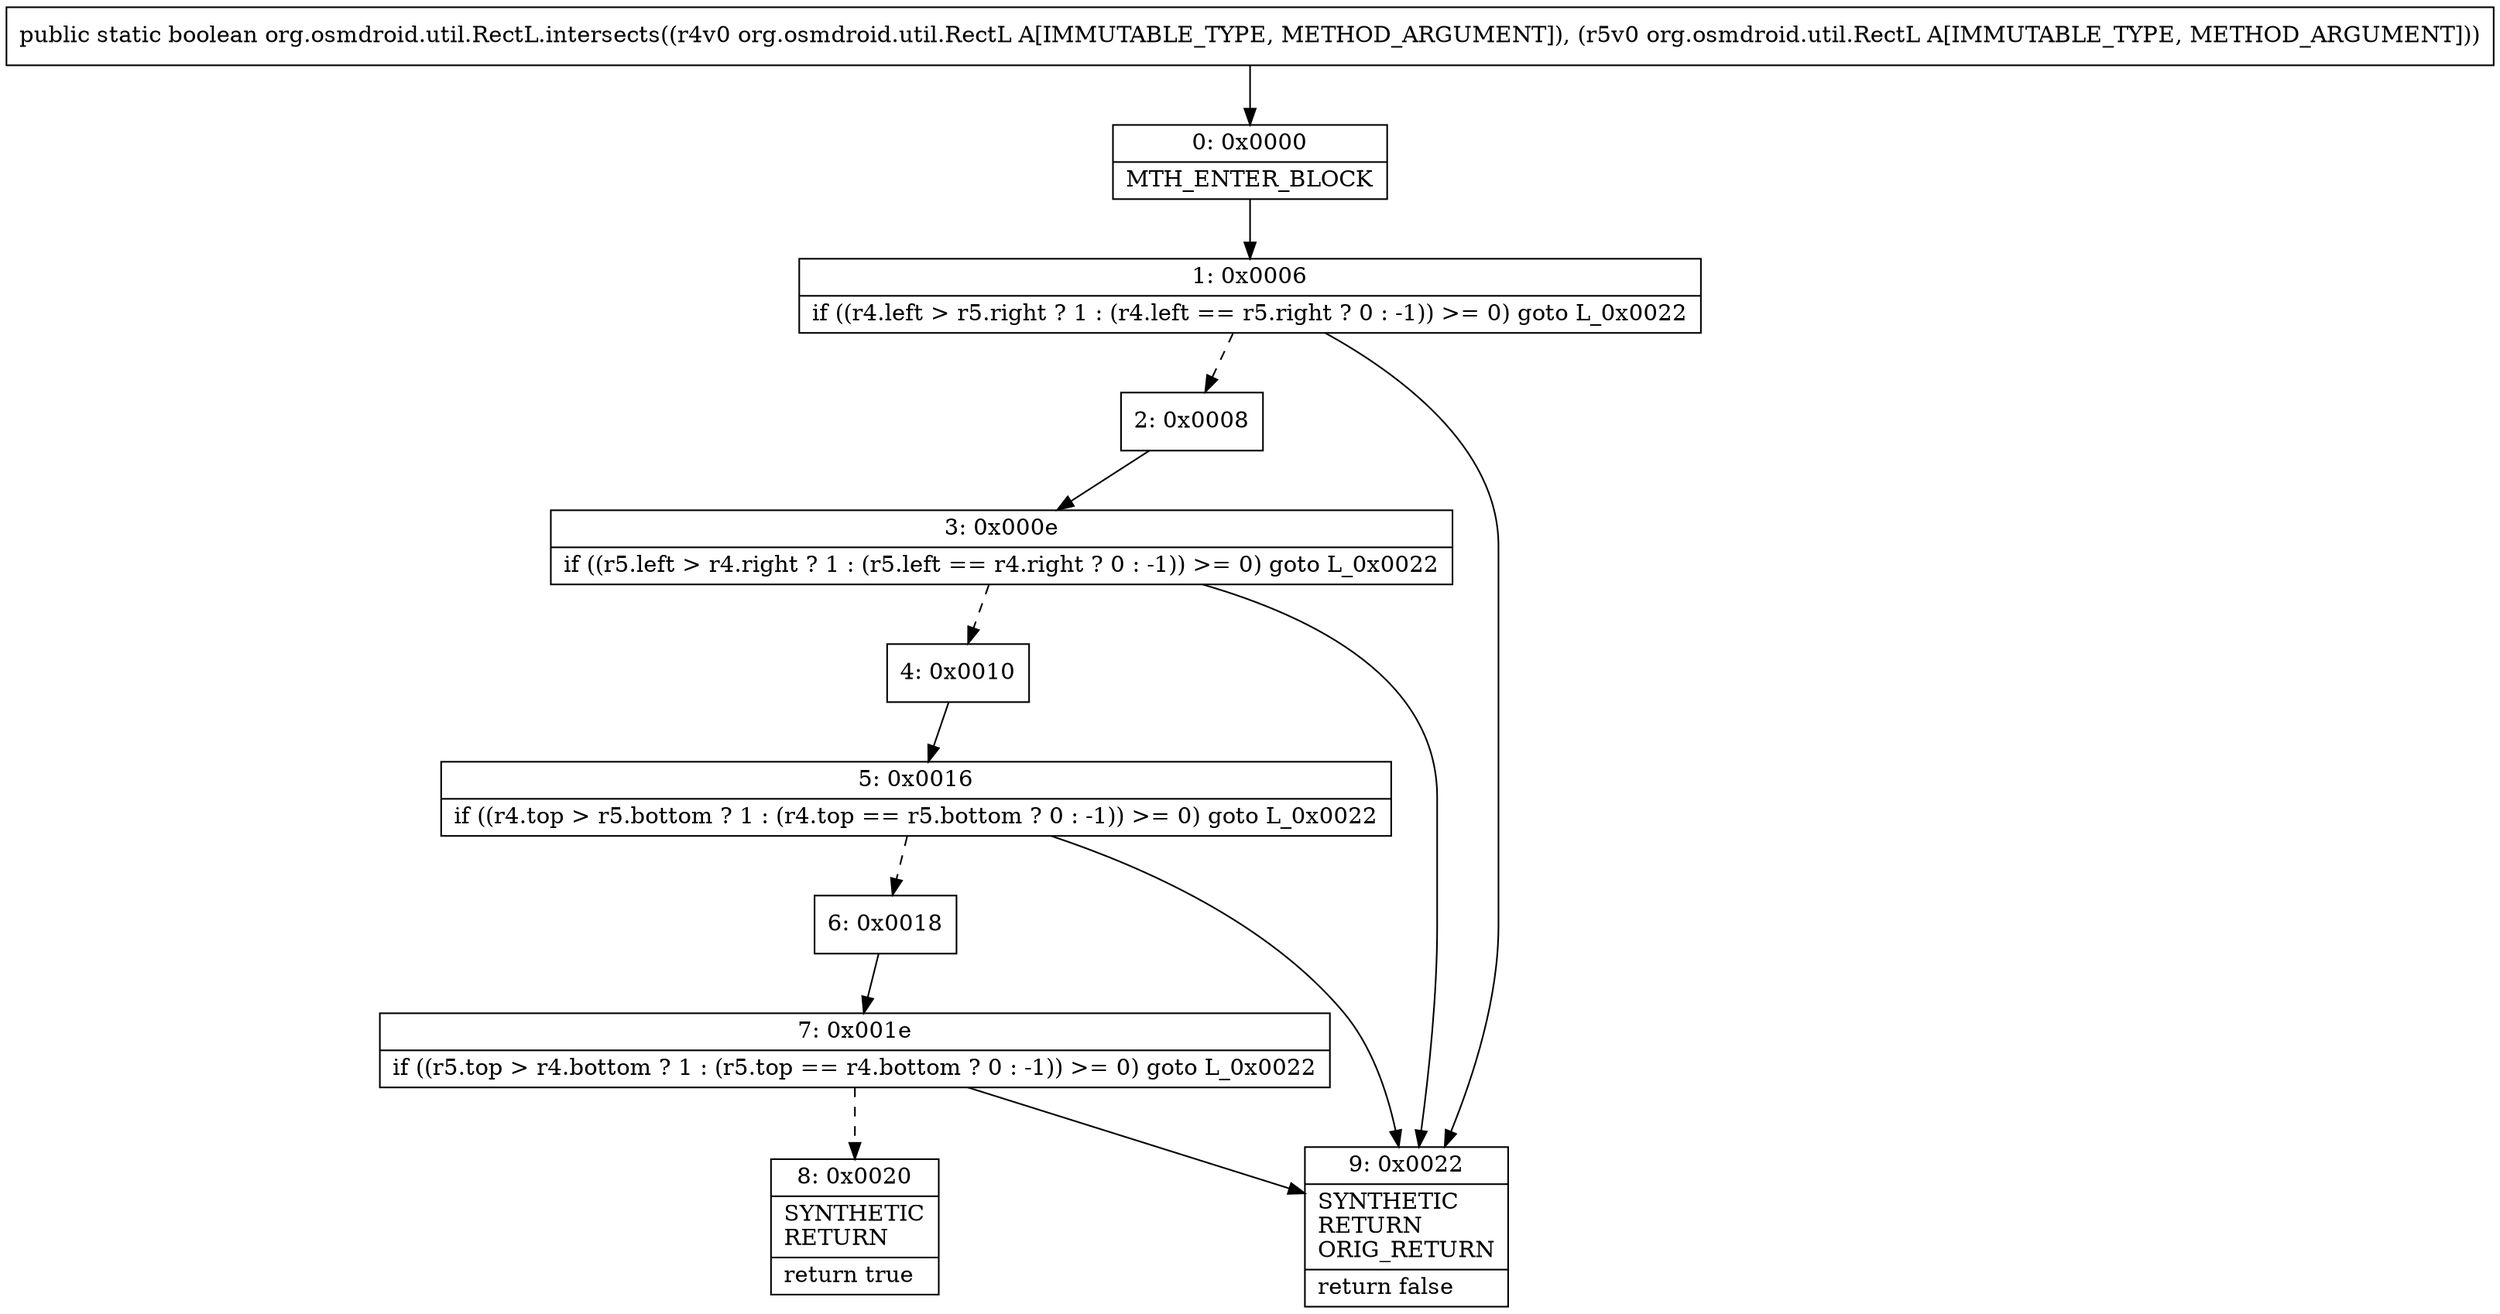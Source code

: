 digraph "CFG fororg.osmdroid.util.RectL.intersects(Lorg\/osmdroid\/util\/RectL;Lorg\/osmdroid\/util\/RectL;)Z" {
Node_0 [shape=record,label="{0\:\ 0x0000|MTH_ENTER_BLOCK\l}"];
Node_1 [shape=record,label="{1\:\ 0x0006|if ((r4.left \> r5.right ? 1 : (r4.left == r5.right ? 0 : \-1)) \>= 0) goto L_0x0022\l}"];
Node_2 [shape=record,label="{2\:\ 0x0008}"];
Node_3 [shape=record,label="{3\:\ 0x000e|if ((r5.left \> r4.right ? 1 : (r5.left == r4.right ? 0 : \-1)) \>= 0) goto L_0x0022\l}"];
Node_4 [shape=record,label="{4\:\ 0x0010}"];
Node_5 [shape=record,label="{5\:\ 0x0016|if ((r4.top \> r5.bottom ? 1 : (r4.top == r5.bottom ? 0 : \-1)) \>= 0) goto L_0x0022\l}"];
Node_6 [shape=record,label="{6\:\ 0x0018}"];
Node_7 [shape=record,label="{7\:\ 0x001e|if ((r5.top \> r4.bottom ? 1 : (r5.top == r4.bottom ? 0 : \-1)) \>= 0) goto L_0x0022\l}"];
Node_8 [shape=record,label="{8\:\ 0x0020|SYNTHETIC\lRETURN\l|return true\l}"];
Node_9 [shape=record,label="{9\:\ 0x0022|SYNTHETIC\lRETURN\lORIG_RETURN\l|return false\l}"];
MethodNode[shape=record,label="{public static boolean org.osmdroid.util.RectL.intersects((r4v0 org.osmdroid.util.RectL A[IMMUTABLE_TYPE, METHOD_ARGUMENT]), (r5v0 org.osmdroid.util.RectL A[IMMUTABLE_TYPE, METHOD_ARGUMENT])) }"];
MethodNode -> Node_0;
Node_0 -> Node_1;
Node_1 -> Node_2[style=dashed];
Node_1 -> Node_9;
Node_2 -> Node_3;
Node_3 -> Node_4[style=dashed];
Node_3 -> Node_9;
Node_4 -> Node_5;
Node_5 -> Node_6[style=dashed];
Node_5 -> Node_9;
Node_6 -> Node_7;
Node_7 -> Node_8[style=dashed];
Node_7 -> Node_9;
}

